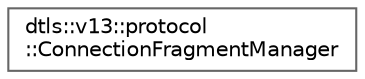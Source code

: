 digraph "Graphical Class Hierarchy"
{
 // LATEX_PDF_SIZE
  bgcolor="transparent";
  edge [fontname=Helvetica,fontsize=10,labelfontname=Helvetica,labelfontsize=10];
  node [fontname=Helvetica,fontsize=10,shape=box,height=0.2,width=0.4];
  rankdir="LR";
  Node0 [id="Node000000",label="dtls::v13::protocol\l::ConnectionFragmentManager",height=0.2,width=0.4,color="grey40", fillcolor="white", style="filled",URL="$classdtls_1_1v13_1_1protocol_1_1ConnectionFragmentManager.html",tooltip="Connection-level fragment reassembly manager."];
}
